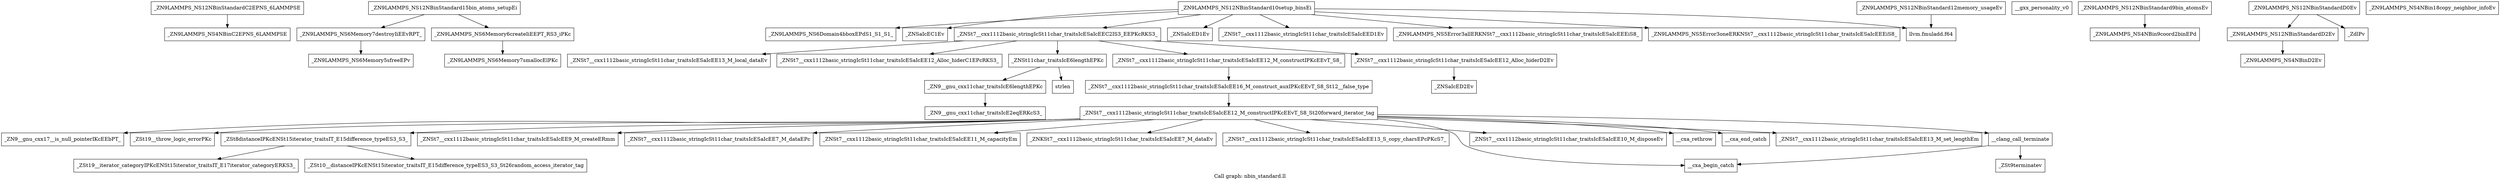 digraph "Call graph: nbin_standard.ll" {
	label="Call graph: nbin_standard.ll";

	Node0x559757f0f450 [shape=record,label="{_ZN9LAMMPS_NS12NBinStandardC2EPNS_6LAMMPSE}"];
	Node0x559757f0f450 -> Node0x559757f24a90;
	Node0x559757f24a90 [shape=record,label="{_ZN9LAMMPS_NS4NBinC2EPNS_6LAMMPSE}"];
	Node0x559757f227f0 [shape=record,label="{_ZN9LAMMPS_NS12NBinStandard15bin_atoms_setupEi}"];
	Node0x559757f227f0 -> Node0x559757f0fc30;
	Node0x559757f227f0 -> Node0x559757f0f730;
	Node0x559757f0fc30 [shape=record,label="{_ZN9LAMMPS_NS6Memory7destroyIiEEvRPT_}"];
	Node0x559757f0fc30 -> Node0x559757f0f5e0;
	Node0x559757f0f730 [shape=record,label="{_ZN9LAMMPS_NS6Memory6createIiEEPT_RS3_iPKc}"];
	Node0x559757f0f730 -> Node0x559757f2ca70;
	Node0x559757edffd0 [shape=record,label="{_ZN9LAMMPS_NS12NBinStandard10setup_binsEi}"];
	Node0x559757edffd0 -> Node0x559757eddab0;
	Node0x559757edffd0 -> Node0x559757ef7e50;
	Node0x559757edffd0 -> Node0x559757eee550;
	Node0x559757edffd0 -> Node0x559757ee6fe0;
	Node0x559757edffd0 -> Node0x559757ee6750;
	Node0x559757edffd0 -> Node0x559757f0a660;
	Node0x559757edffd0 -> Node0x559757eea100;
	Node0x559757edffd0 -> Node0x559757ee83c0;
	Node0x559757f31e50 [shape=record,label="{_ZSt19__iterator_categoryIPKcENSt15iterator_traitsIT_E17iterator_categoryERKS3_}"];
	Node0x559757f2abf0 [shape=record,label="{_ZN9__gnu_cxx11char_traitsIcE6lengthEPKc}"];
	Node0x559757f2abf0 -> Node0x559757e99330;
	Node0x559757f2c0b0 [shape=record,label="{strlen}"];
	Node0x559757e99330 [shape=record,label="{_ZN9__gnu_cxx11char_traitsIcE2eqERKcS3_}"];
	Node0x559757f2d3c0 [shape=record,label="{_ZNSaIcED2Ev}"];
	Node0x559757eddab0 [shape=record,label="{_ZN9LAMMPS_NS6Domain4bboxEPdS1_S1_S1_}"];
	Node0x559757f0a660 [shape=record,label="{_ZN9LAMMPS_NS5Error3allERKNSt7__cxx1112basic_stringIcSt11char_traitsIcESaIcEEEiS8_}"];
	Node0x559757ef7e50 [shape=record,label="{_ZNSaIcEC1Ev}"];
	Node0x559757eee550 [shape=record,label="{_ZNSt7__cxx1112basic_stringIcSt11char_traitsIcESaIcEEC2IS3_EEPKcRKS3_}"];
	Node0x559757eee550 -> Node0x559757eeb250;
	Node0x559757eee550 -> Node0x559757eecf70;
	Node0x559757eee550 -> Node0x559757eff160;
	Node0x559757eee550 -> Node0x559757f00ba0;
	Node0x559757eee550 -> Node0x559757f02550;
	Node0x559757f07430 [shape=record,label="{__gxx_personality_v0}"];
	Node0x559757ee6750 [shape=record,label="{_ZNSt7__cxx1112basic_stringIcSt11char_traitsIcESaIcEED1Ev}"];
	Node0x559757ee6fe0 [shape=record,label="{_ZNSaIcED1Ev}"];
	Node0x559757ee83c0 [shape=record,label="{llvm.fmuladd.f64}"];
	Node0x559757eea100 [shape=record,label="{_ZN9LAMMPS_NS5Error3oneERKNSt7__cxx1112basic_stringIcSt11char_traitsIcESaIcEEEiS8_}"];
	Node0x559757f0d7b0 [shape=record,label="{_ZN9LAMMPS_NS12NBinStandard9bin_atomsEv}"];
	Node0x559757f0d7b0 -> Node0x559757f11180;
	Node0x559757f11180 [shape=record,label="{_ZN9LAMMPS_NS4NBin9coord2binEPd}"];
	Node0x559757f11fc0 [shape=record,label="{_ZN9LAMMPS_NS12NBinStandard12memory_usageEv}"];
	Node0x559757f11fc0 -> Node0x559757ee83c0;
	Node0x559757f19800 [shape=record,label="{_ZN9LAMMPS_NS12NBinStandardD2Ev}"];
	Node0x559757f19800 -> Node0x559757f00ab0;
	Node0x559757f27530 [shape=record,label="{_ZN9LAMMPS_NS12NBinStandardD0Ev}"];
	Node0x559757f27530 -> Node0x559757f19800;
	Node0x559757f27530 -> Node0x559757f235a0;
	Node0x559757f27990 [shape=record,label="{_ZN9LAMMPS_NS4NBin18copy_neighbor_infoEv}"];
	Node0x559757f00ab0 [shape=record,label="{_ZN9LAMMPS_NS4NBinD2Ev}"];
	Node0x559757f235a0 [shape=record,label="{_ZdlPv}"];
	Node0x559757f0f5e0 [shape=record,label="{_ZN9LAMMPS_NS6Memory5sfreeEPv}"];
	Node0x559757f2ca70 [shape=record,label="{_ZN9LAMMPS_NS6Memory7smallocElPKc}"];
	Node0x559757eeb250 [shape=record,label="{_ZNSt7__cxx1112basic_stringIcSt11char_traitsIcESaIcEE13_M_local_dataEv}"];
	Node0x559757eecf70 [shape=record,label="{_ZNSt7__cxx1112basic_stringIcSt11char_traitsIcESaIcEE12_Alloc_hiderC1EPcRKS3_}"];
	Node0x559757f00ba0 [shape=record,label="{_ZNSt7__cxx1112basic_stringIcSt11char_traitsIcESaIcEE12_M_constructIPKcEEvT_S8_}"];
	Node0x559757f00ba0 -> Node0x559757f2a5f0;
	Node0x559757eff160 [shape=record,label="{_ZNSt11char_traitsIcE6lengthEPKc}"];
	Node0x559757eff160 -> Node0x559757f2abf0;
	Node0x559757eff160 -> Node0x559757f2c0b0;
	Node0x559757f02550 [shape=record,label="{_ZNSt7__cxx1112basic_stringIcSt11char_traitsIcESaIcEE12_Alloc_hiderD2Ev}"];
	Node0x559757f02550 -> Node0x559757f2d3c0;
	Node0x559757f2a5f0 [shape=record,label="{_ZNSt7__cxx1112basic_stringIcSt11char_traitsIcESaIcEE16_M_construct_auxIPKcEEvT_S8_St12__false_type}"];
	Node0x559757f2a5f0 -> Node0x559757f2de40;
	Node0x559757f2de40 [shape=record,label="{_ZNSt7__cxx1112basic_stringIcSt11char_traitsIcESaIcEE12_M_constructIPKcEEvT_S8_St20forward_iterator_tag}"];
	Node0x559757f2de40 -> Node0x559757f2dab0;
	Node0x559757f2de40 -> Node0x559757f2fdf0;
	Node0x559757f2de40 -> Node0x559757f30c90;
	Node0x559757f2de40 -> Node0x559757f2df90;
	Node0x559757f2de40 -> Node0x559757f2f090;
	Node0x559757f2de40 -> Node0x559757edd430;
	Node0x559757f2de40 -> Node0x559757f21cb0;
	Node0x559757f2de40 -> Node0x559757f12f70;
	Node0x559757f2de40 -> Node0x559757f2f3e0;
	Node0x559757f2de40 -> Node0x559757f28a20;
	Node0x559757f2de40 -> Node0x559757f11520;
	Node0x559757f2de40 -> Node0x559757f28740;
	Node0x559757f2de40 -> Node0x559757f1a3d0;
	Node0x559757f2de40 -> Node0x559757f0e960;
	Node0x559757f2dab0 [shape=record,label="{_ZN9__gnu_cxx17__is_null_pointerIKcEEbPT_}"];
	Node0x559757f2fdf0 [shape=record,label="{_ZSt19__throw_logic_errorPKc}"];
	Node0x559757f30c90 [shape=record,label="{_ZSt8distanceIPKcENSt15iterator_traitsIT_E15difference_typeES3_S3_}"];
	Node0x559757f30c90 -> Node0x559757f31e50;
	Node0x559757f30c90 -> Node0x559757f41400;
	Node0x559757f2f090 [shape=record,label="{_ZNSt7__cxx1112basic_stringIcSt11char_traitsIcESaIcEE7_M_dataEPc}"];
	Node0x559757f2df90 [shape=record,label="{_ZNSt7__cxx1112basic_stringIcSt11char_traitsIcESaIcEE9_M_createERmm}"];
	Node0x559757edd430 [shape=record,label="{_ZNSt7__cxx1112basic_stringIcSt11char_traitsIcESaIcEE11_M_capacityEm}"];
	Node0x559757f12f70 [shape=record,label="{_ZNSt7__cxx1112basic_stringIcSt11char_traitsIcESaIcEE13_S_copy_charsEPcPKcS7_}"];
	Node0x559757f21cb0 [shape=record,label="{_ZNKSt7__cxx1112basic_stringIcSt11char_traitsIcESaIcEE7_M_dataEv}"];
	Node0x559757f2f3e0 [shape=record,label="{__cxa_begin_catch}"];
	Node0x559757f28a20 [shape=record,label="{_ZNSt7__cxx1112basic_stringIcSt11char_traitsIcESaIcEE10_M_disposeEv}"];
	Node0x559757f11520 [shape=record,label="{__cxa_rethrow}"];
	Node0x559757f28740 [shape=record,label="{__cxa_end_catch}"];
	Node0x559757f0e960 [shape=record,label="{__clang_call_terminate}"];
	Node0x559757f0e960 -> Node0x559757f2f3e0;
	Node0x559757f0e960 -> Node0x559757f0ea40;
	Node0x559757f0ea40 [shape=record,label="{_ZSt9terminatev}"];
	Node0x559757f1a3d0 [shape=record,label="{_ZNSt7__cxx1112basic_stringIcSt11char_traitsIcESaIcEE13_M_set_lengthEm}"];
	Node0x559757f41400 [shape=record,label="{_ZSt10__distanceIPKcENSt15iterator_traitsIT_E15difference_typeES3_S3_St26random_access_iterator_tag}"];
}
